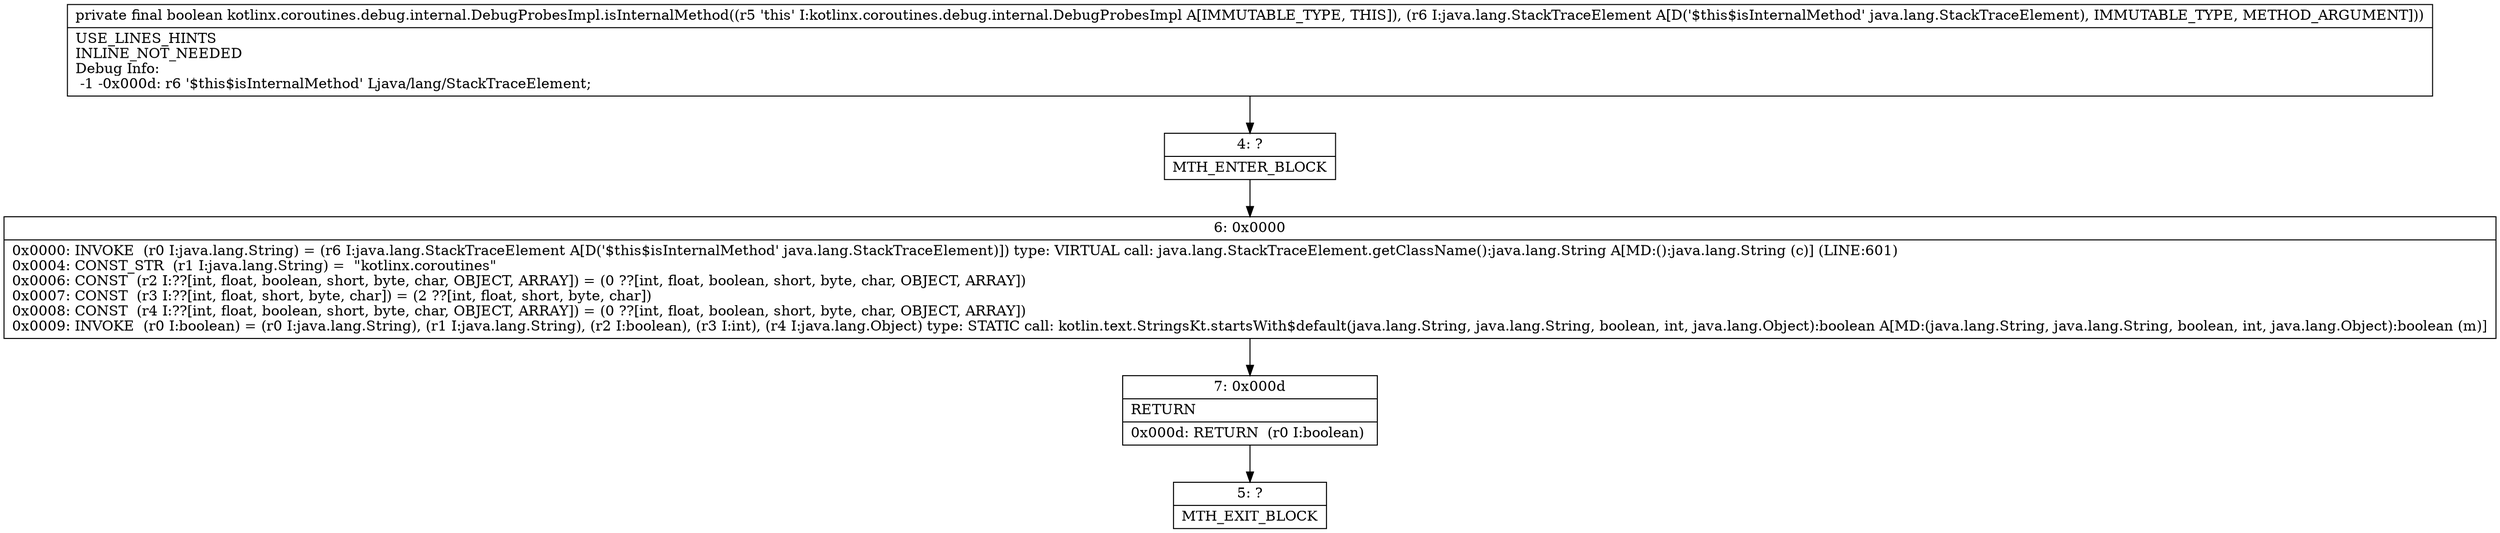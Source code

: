 digraph "CFG forkotlinx.coroutines.debug.internal.DebugProbesImpl.isInternalMethod(Ljava\/lang\/StackTraceElement;)Z" {
Node_4 [shape=record,label="{4\:\ ?|MTH_ENTER_BLOCK\l}"];
Node_6 [shape=record,label="{6\:\ 0x0000|0x0000: INVOKE  (r0 I:java.lang.String) = (r6 I:java.lang.StackTraceElement A[D('$this$isInternalMethod' java.lang.StackTraceElement)]) type: VIRTUAL call: java.lang.StackTraceElement.getClassName():java.lang.String A[MD:():java.lang.String (c)] (LINE:601)\l0x0004: CONST_STR  (r1 I:java.lang.String) =  \"kotlinx.coroutines\" \l0x0006: CONST  (r2 I:??[int, float, boolean, short, byte, char, OBJECT, ARRAY]) = (0 ??[int, float, boolean, short, byte, char, OBJECT, ARRAY]) \l0x0007: CONST  (r3 I:??[int, float, short, byte, char]) = (2 ??[int, float, short, byte, char]) \l0x0008: CONST  (r4 I:??[int, float, boolean, short, byte, char, OBJECT, ARRAY]) = (0 ??[int, float, boolean, short, byte, char, OBJECT, ARRAY]) \l0x0009: INVOKE  (r0 I:boolean) = (r0 I:java.lang.String), (r1 I:java.lang.String), (r2 I:boolean), (r3 I:int), (r4 I:java.lang.Object) type: STATIC call: kotlin.text.StringsKt.startsWith$default(java.lang.String, java.lang.String, boolean, int, java.lang.Object):boolean A[MD:(java.lang.String, java.lang.String, boolean, int, java.lang.Object):boolean (m)]\l}"];
Node_7 [shape=record,label="{7\:\ 0x000d|RETURN\l|0x000d: RETURN  (r0 I:boolean) \l}"];
Node_5 [shape=record,label="{5\:\ ?|MTH_EXIT_BLOCK\l}"];
MethodNode[shape=record,label="{private final boolean kotlinx.coroutines.debug.internal.DebugProbesImpl.isInternalMethod((r5 'this' I:kotlinx.coroutines.debug.internal.DebugProbesImpl A[IMMUTABLE_TYPE, THIS]), (r6 I:java.lang.StackTraceElement A[D('$this$isInternalMethod' java.lang.StackTraceElement), IMMUTABLE_TYPE, METHOD_ARGUMENT]))  | USE_LINES_HINTS\lINLINE_NOT_NEEDED\lDebug Info:\l  \-1 \-0x000d: r6 '$this$isInternalMethod' Ljava\/lang\/StackTraceElement;\l}"];
MethodNode -> Node_4;Node_4 -> Node_6;
Node_6 -> Node_7;
Node_7 -> Node_5;
}


